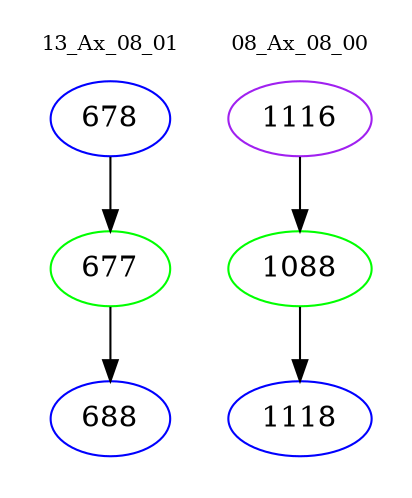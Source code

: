 digraph{
subgraph cluster_0 {
color = white
label = "13_Ax_08_01";
fontsize=10;
T0_678 [label="678", color="blue"]
T0_678 -> T0_677 [color="black"]
T0_677 [label="677", color="green"]
T0_677 -> T0_688 [color="black"]
T0_688 [label="688", color="blue"]
}
subgraph cluster_1 {
color = white
label = "08_Ax_08_00";
fontsize=10;
T1_1116 [label="1116", color="purple"]
T1_1116 -> T1_1088 [color="black"]
T1_1088 [label="1088", color="green"]
T1_1088 -> T1_1118 [color="black"]
T1_1118 [label="1118", color="blue"]
}
}
